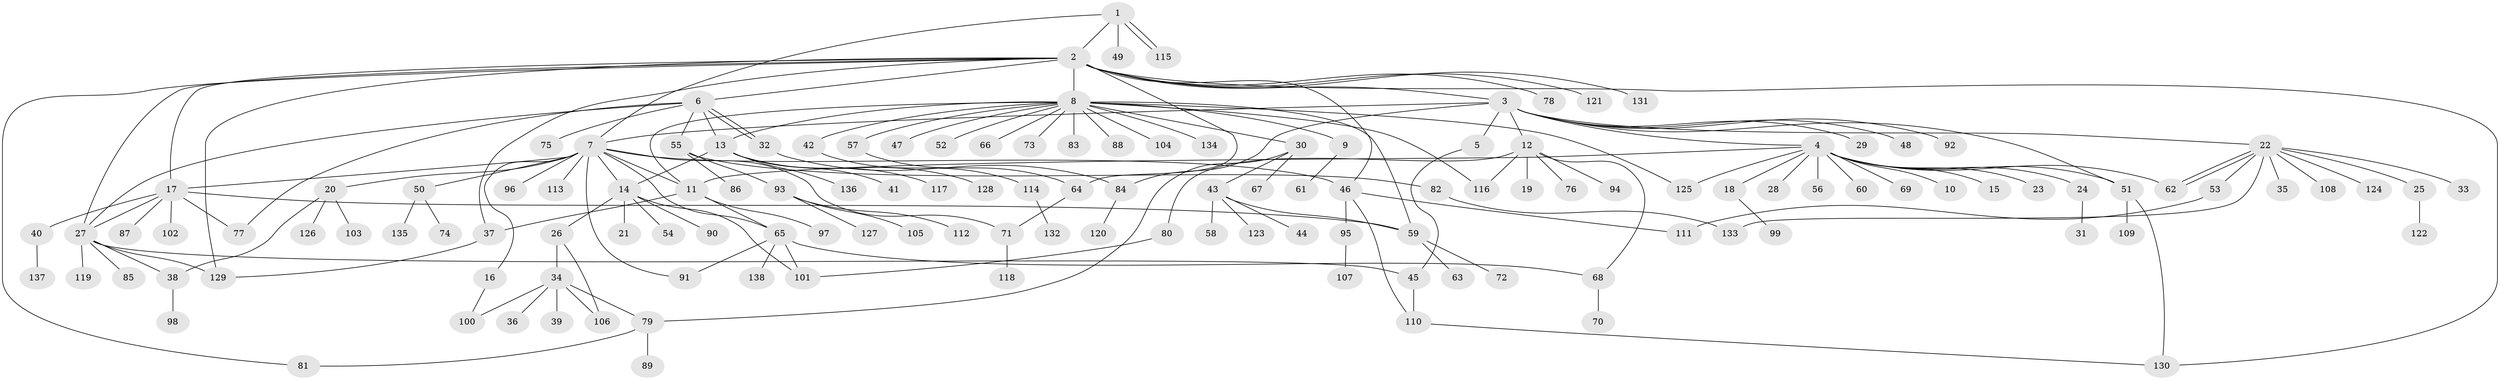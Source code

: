 // Generated by graph-tools (version 1.1) at 2025/49/03/09/25 03:49:50]
// undirected, 138 vertices, 178 edges
graph export_dot {
graph [start="1"]
  node [color=gray90,style=filled];
  1;
  2;
  3;
  4;
  5;
  6;
  7;
  8;
  9;
  10;
  11;
  12;
  13;
  14;
  15;
  16;
  17;
  18;
  19;
  20;
  21;
  22;
  23;
  24;
  25;
  26;
  27;
  28;
  29;
  30;
  31;
  32;
  33;
  34;
  35;
  36;
  37;
  38;
  39;
  40;
  41;
  42;
  43;
  44;
  45;
  46;
  47;
  48;
  49;
  50;
  51;
  52;
  53;
  54;
  55;
  56;
  57;
  58;
  59;
  60;
  61;
  62;
  63;
  64;
  65;
  66;
  67;
  68;
  69;
  70;
  71;
  72;
  73;
  74;
  75;
  76;
  77;
  78;
  79;
  80;
  81;
  82;
  83;
  84;
  85;
  86;
  87;
  88;
  89;
  90;
  91;
  92;
  93;
  94;
  95;
  96;
  97;
  98;
  99;
  100;
  101;
  102;
  103;
  104;
  105;
  106;
  107;
  108;
  109;
  110;
  111;
  112;
  113;
  114;
  115;
  116;
  117;
  118;
  119;
  120;
  121;
  122;
  123;
  124;
  125;
  126;
  127;
  128;
  129;
  130;
  131;
  132;
  133;
  134;
  135;
  136;
  137;
  138;
  1 -- 2;
  1 -- 7;
  1 -- 49;
  1 -- 115;
  1 -- 115;
  2 -- 3;
  2 -- 6;
  2 -- 8;
  2 -- 17;
  2 -- 27;
  2 -- 37;
  2 -- 46;
  2 -- 64;
  2 -- 78;
  2 -- 81;
  2 -- 121;
  2 -- 129;
  2 -- 130;
  2 -- 131;
  3 -- 4;
  3 -- 5;
  3 -- 7;
  3 -- 12;
  3 -- 22;
  3 -- 29;
  3 -- 48;
  3 -- 51;
  3 -- 84;
  3 -- 92;
  4 -- 10;
  4 -- 11;
  4 -- 15;
  4 -- 18;
  4 -- 23;
  4 -- 24;
  4 -- 28;
  4 -- 51;
  4 -- 56;
  4 -- 60;
  4 -- 62;
  4 -- 69;
  4 -- 125;
  5 -- 45;
  6 -- 13;
  6 -- 27;
  6 -- 32;
  6 -- 32;
  6 -- 55;
  6 -- 75;
  6 -- 77;
  7 -- 11;
  7 -- 14;
  7 -- 16;
  7 -- 17;
  7 -- 20;
  7 -- 46;
  7 -- 50;
  7 -- 65;
  7 -- 71;
  7 -- 91;
  7 -- 96;
  7 -- 113;
  8 -- 9;
  8 -- 11;
  8 -- 13;
  8 -- 30;
  8 -- 42;
  8 -- 47;
  8 -- 52;
  8 -- 57;
  8 -- 59;
  8 -- 66;
  8 -- 73;
  8 -- 83;
  8 -- 88;
  8 -- 104;
  8 -- 116;
  8 -- 125;
  8 -- 134;
  9 -- 61;
  11 -- 37;
  11 -- 65;
  11 -- 97;
  12 -- 19;
  12 -- 68;
  12 -- 76;
  12 -- 80;
  12 -- 94;
  12 -- 116;
  13 -- 14;
  13 -- 41;
  13 -- 117;
  13 -- 128;
  13 -- 136;
  14 -- 21;
  14 -- 26;
  14 -- 54;
  14 -- 90;
  14 -- 101;
  16 -- 100;
  17 -- 27;
  17 -- 40;
  17 -- 59;
  17 -- 77;
  17 -- 87;
  17 -- 102;
  18 -- 99;
  20 -- 38;
  20 -- 103;
  20 -- 126;
  22 -- 25;
  22 -- 33;
  22 -- 35;
  22 -- 53;
  22 -- 62;
  22 -- 62;
  22 -- 108;
  22 -- 124;
  22 -- 133;
  24 -- 31;
  25 -- 122;
  26 -- 34;
  26 -- 106;
  27 -- 38;
  27 -- 45;
  27 -- 85;
  27 -- 119;
  27 -- 129;
  30 -- 43;
  30 -- 67;
  30 -- 79;
  32 -- 84;
  34 -- 36;
  34 -- 39;
  34 -- 79;
  34 -- 100;
  34 -- 106;
  37 -- 129;
  38 -- 98;
  40 -- 137;
  42 -- 114;
  43 -- 44;
  43 -- 58;
  43 -- 59;
  43 -- 123;
  45 -- 110;
  46 -- 95;
  46 -- 110;
  46 -- 111;
  50 -- 74;
  50 -- 135;
  51 -- 109;
  51 -- 130;
  53 -- 111;
  55 -- 82;
  55 -- 86;
  55 -- 93;
  57 -- 64;
  59 -- 63;
  59 -- 72;
  64 -- 71;
  65 -- 68;
  65 -- 91;
  65 -- 101;
  65 -- 138;
  68 -- 70;
  71 -- 118;
  79 -- 81;
  79 -- 89;
  80 -- 101;
  82 -- 133;
  84 -- 120;
  93 -- 105;
  93 -- 112;
  93 -- 127;
  95 -- 107;
  110 -- 130;
  114 -- 132;
}
